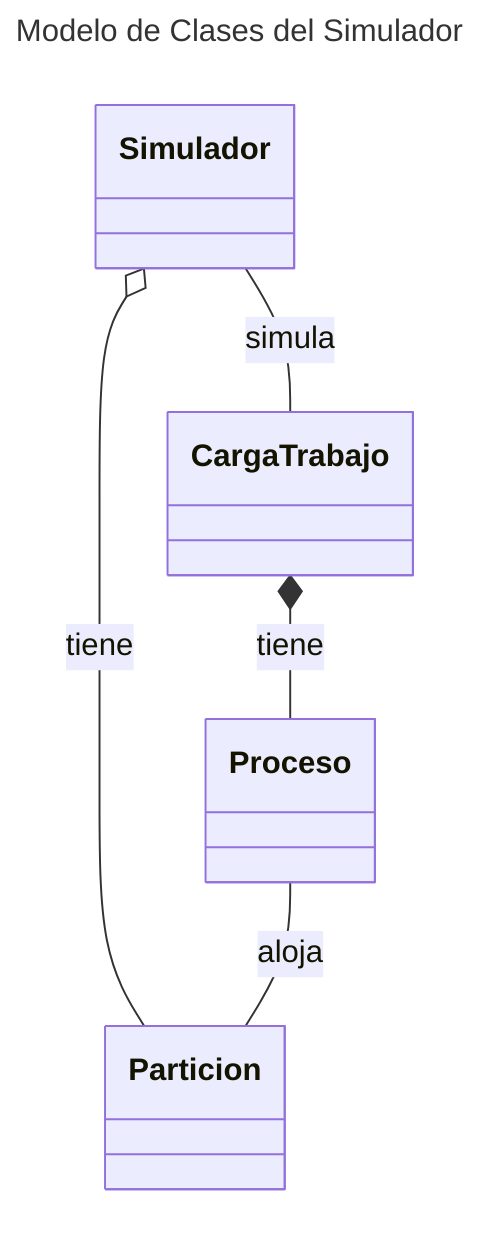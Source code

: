 ---
title: Modelo de Clases del Simulador
---
classDiagram
  Simulador o-- Particion: tiene
  Simulador -- CargaTrabajo: simula
  CargaTrabajo *-- Proceso: tiene
  Proceso --  Particion: aloja